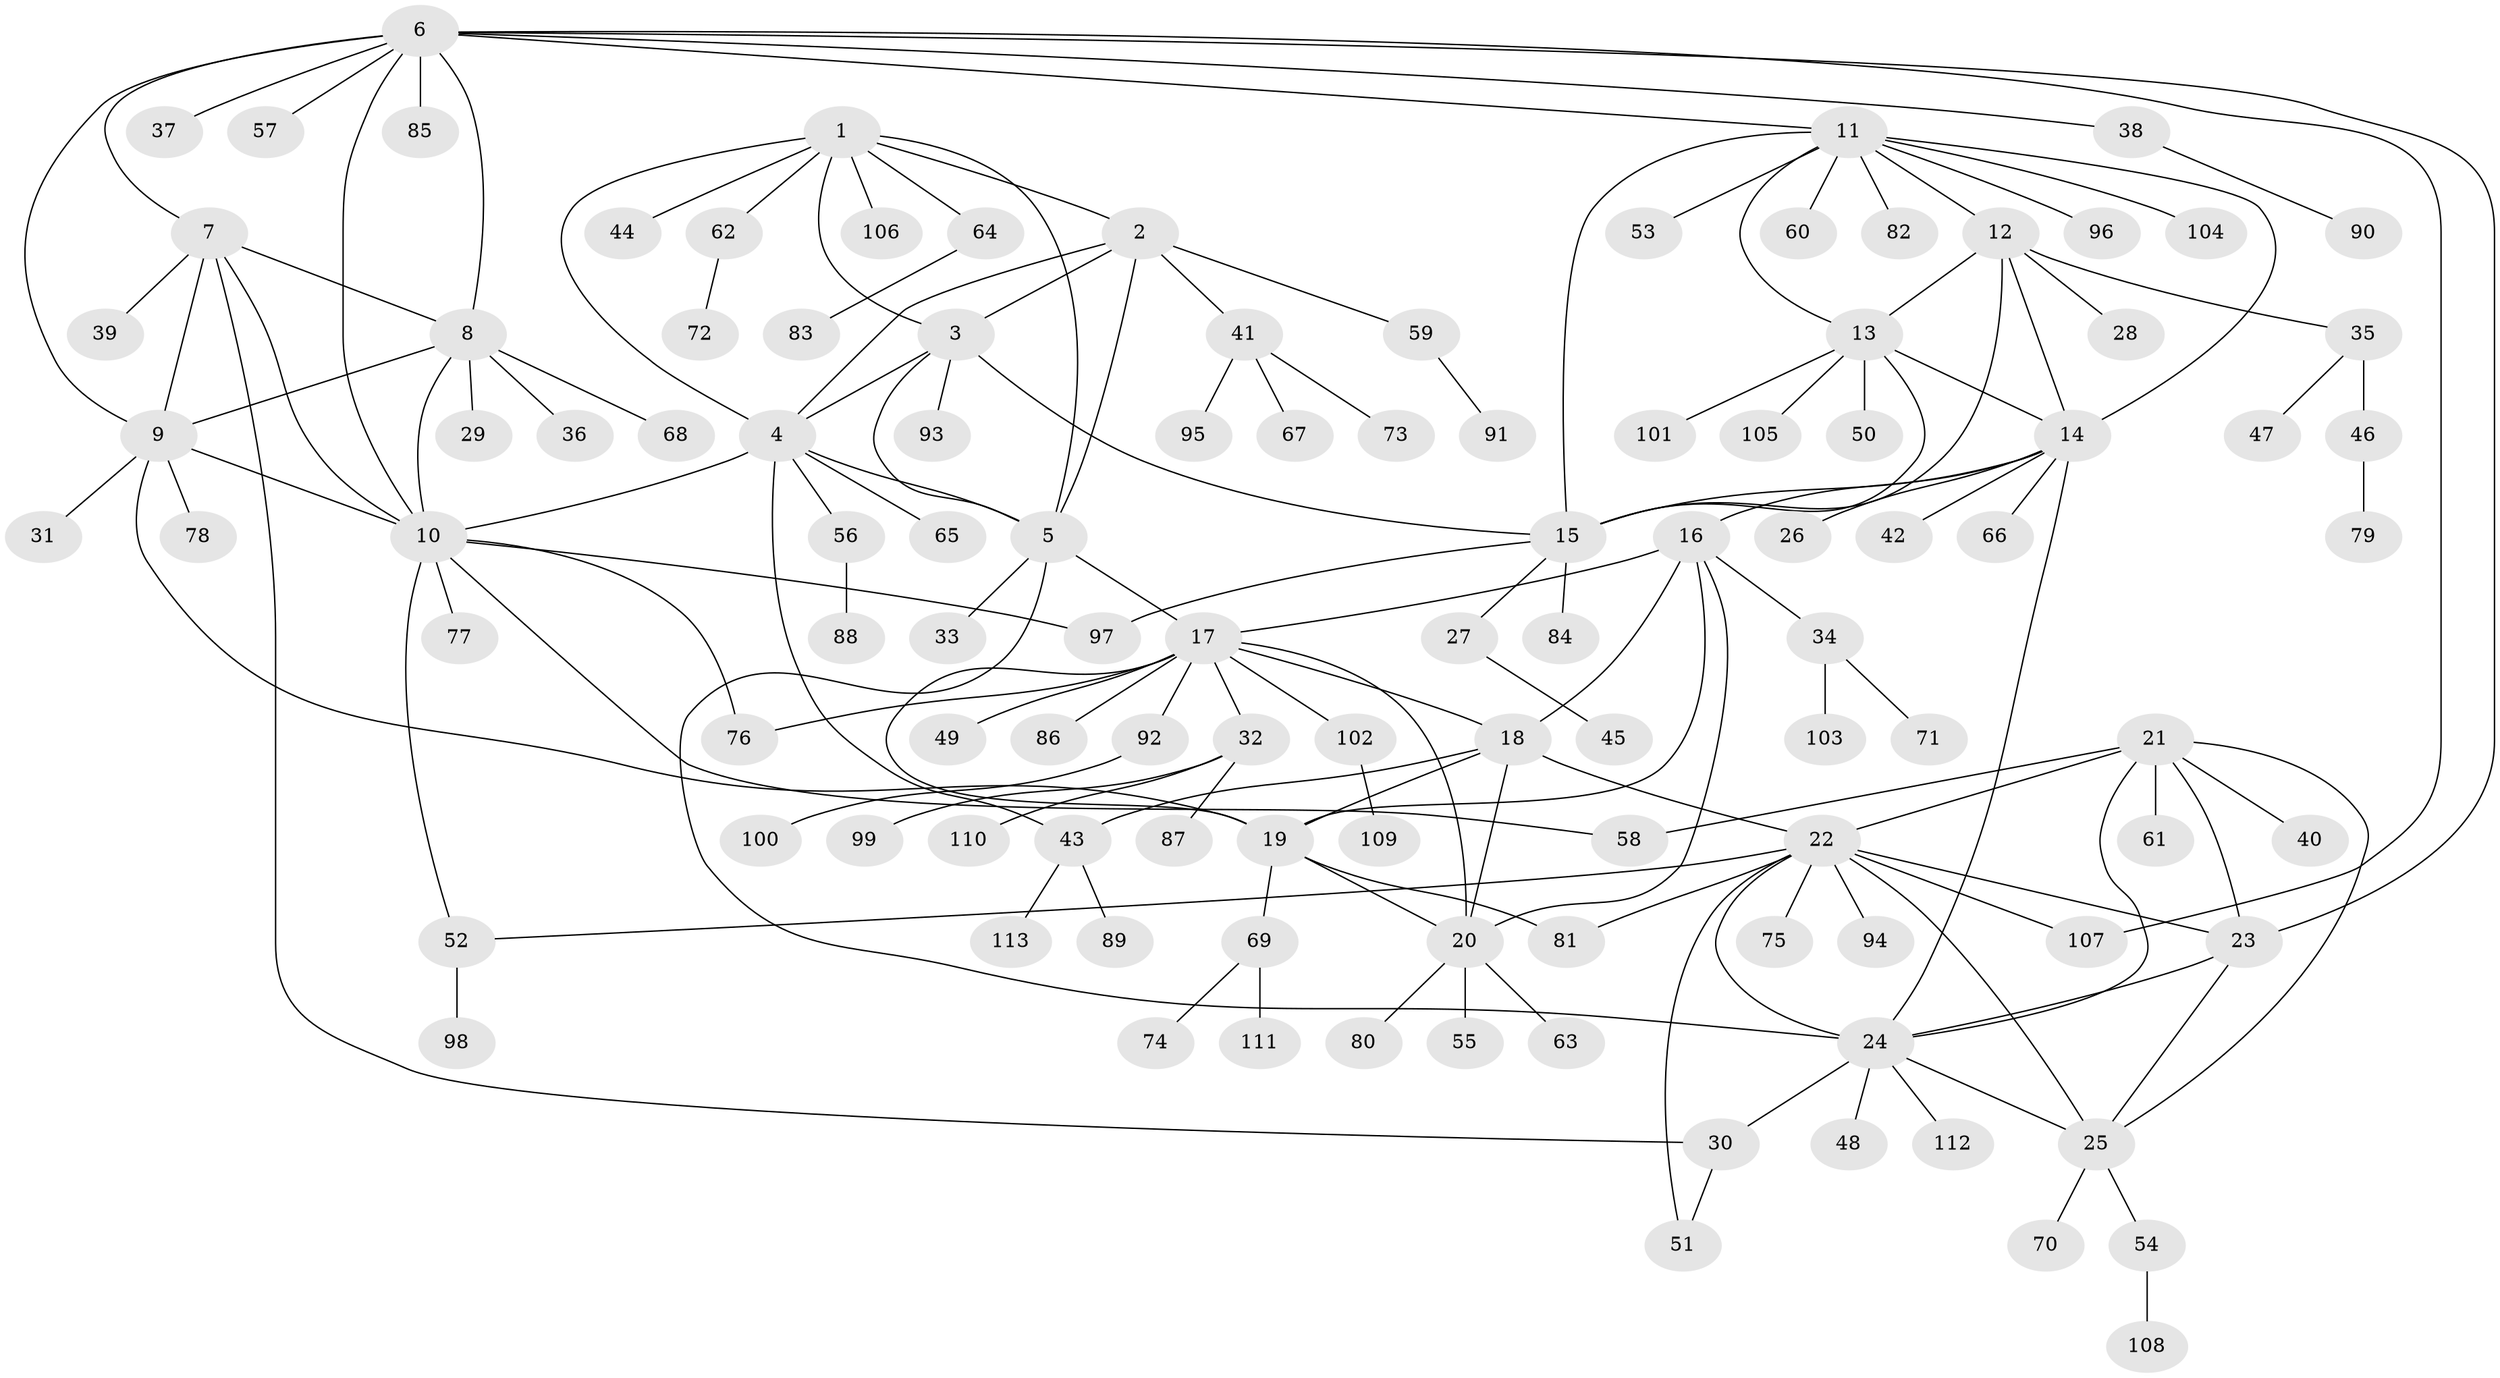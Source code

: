 // coarse degree distribution, {6: 0.10526315789473684, 5: 0.10526315789473684, 7: 0.05263157894736842, 9: 0.03508771929824561, 8: 0.07017543859649122, 2: 0.10526315789473684, 4: 0.017543859649122806, 1: 0.42105263157894735, 3: 0.08771929824561403}
// Generated by graph-tools (version 1.1) at 2025/52/03/04/25 22:52:18]
// undirected, 113 vertices, 157 edges
graph export_dot {
  node [color=gray90,style=filled];
  1;
  2;
  3;
  4;
  5;
  6;
  7;
  8;
  9;
  10;
  11;
  12;
  13;
  14;
  15;
  16;
  17;
  18;
  19;
  20;
  21;
  22;
  23;
  24;
  25;
  26;
  27;
  28;
  29;
  30;
  31;
  32;
  33;
  34;
  35;
  36;
  37;
  38;
  39;
  40;
  41;
  42;
  43;
  44;
  45;
  46;
  47;
  48;
  49;
  50;
  51;
  52;
  53;
  54;
  55;
  56;
  57;
  58;
  59;
  60;
  61;
  62;
  63;
  64;
  65;
  66;
  67;
  68;
  69;
  70;
  71;
  72;
  73;
  74;
  75;
  76;
  77;
  78;
  79;
  80;
  81;
  82;
  83;
  84;
  85;
  86;
  87;
  88;
  89;
  90;
  91;
  92;
  93;
  94;
  95;
  96;
  97;
  98;
  99;
  100;
  101;
  102;
  103;
  104;
  105;
  106;
  107;
  108;
  109;
  110;
  111;
  112;
  113;
  1 -- 2;
  1 -- 3;
  1 -- 4;
  1 -- 5;
  1 -- 44;
  1 -- 62;
  1 -- 64;
  1 -- 106;
  2 -- 3;
  2 -- 4;
  2 -- 5;
  2 -- 41;
  2 -- 59;
  3 -- 4;
  3 -- 5;
  3 -- 15;
  3 -- 93;
  4 -- 5;
  4 -- 10;
  4 -- 43;
  4 -- 56;
  4 -- 65;
  5 -- 17;
  5 -- 24;
  5 -- 33;
  6 -- 7;
  6 -- 8;
  6 -- 9;
  6 -- 10;
  6 -- 11;
  6 -- 23;
  6 -- 37;
  6 -- 38;
  6 -- 57;
  6 -- 85;
  6 -- 107;
  7 -- 8;
  7 -- 9;
  7 -- 10;
  7 -- 30;
  7 -- 39;
  8 -- 9;
  8 -- 10;
  8 -- 29;
  8 -- 36;
  8 -- 68;
  9 -- 10;
  9 -- 19;
  9 -- 31;
  9 -- 78;
  10 -- 52;
  10 -- 58;
  10 -- 76;
  10 -- 77;
  10 -- 97;
  11 -- 12;
  11 -- 13;
  11 -- 14;
  11 -- 15;
  11 -- 53;
  11 -- 60;
  11 -- 82;
  11 -- 96;
  11 -- 104;
  12 -- 13;
  12 -- 14;
  12 -- 15;
  12 -- 28;
  12 -- 35;
  13 -- 14;
  13 -- 15;
  13 -- 50;
  13 -- 101;
  13 -- 105;
  14 -- 15;
  14 -- 16;
  14 -- 24;
  14 -- 26;
  14 -- 42;
  14 -- 66;
  15 -- 27;
  15 -- 84;
  15 -- 97;
  16 -- 17;
  16 -- 18;
  16 -- 19;
  16 -- 20;
  16 -- 34;
  17 -- 18;
  17 -- 19;
  17 -- 20;
  17 -- 32;
  17 -- 49;
  17 -- 76;
  17 -- 86;
  17 -- 92;
  17 -- 102;
  18 -- 19;
  18 -- 20;
  18 -- 22;
  18 -- 43;
  19 -- 20;
  19 -- 69;
  19 -- 81;
  20 -- 55;
  20 -- 63;
  20 -- 80;
  21 -- 22;
  21 -- 23;
  21 -- 24;
  21 -- 25;
  21 -- 40;
  21 -- 58;
  21 -- 61;
  22 -- 23;
  22 -- 24;
  22 -- 25;
  22 -- 51;
  22 -- 52;
  22 -- 75;
  22 -- 81;
  22 -- 94;
  22 -- 107;
  23 -- 24;
  23 -- 25;
  24 -- 25;
  24 -- 30;
  24 -- 48;
  24 -- 112;
  25 -- 54;
  25 -- 70;
  27 -- 45;
  30 -- 51;
  32 -- 87;
  32 -- 99;
  32 -- 110;
  34 -- 71;
  34 -- 103;
  35 -- 46;
  35 -- 47;
  38 -- 90;
  41 -- 67;
  41 -- 73;
  41 -- 95;
  43 -- 89;
  43 -- 113;
  46 -- 79;
  52 -- 98;
  54 -- 108;
  56 -- 88;
  59 -- 91;
  62 -- 72;
  64 -- 83;
  69 -- 74;
  69 -- 111;
  92 -- 100;
  102 -- 109;
}
